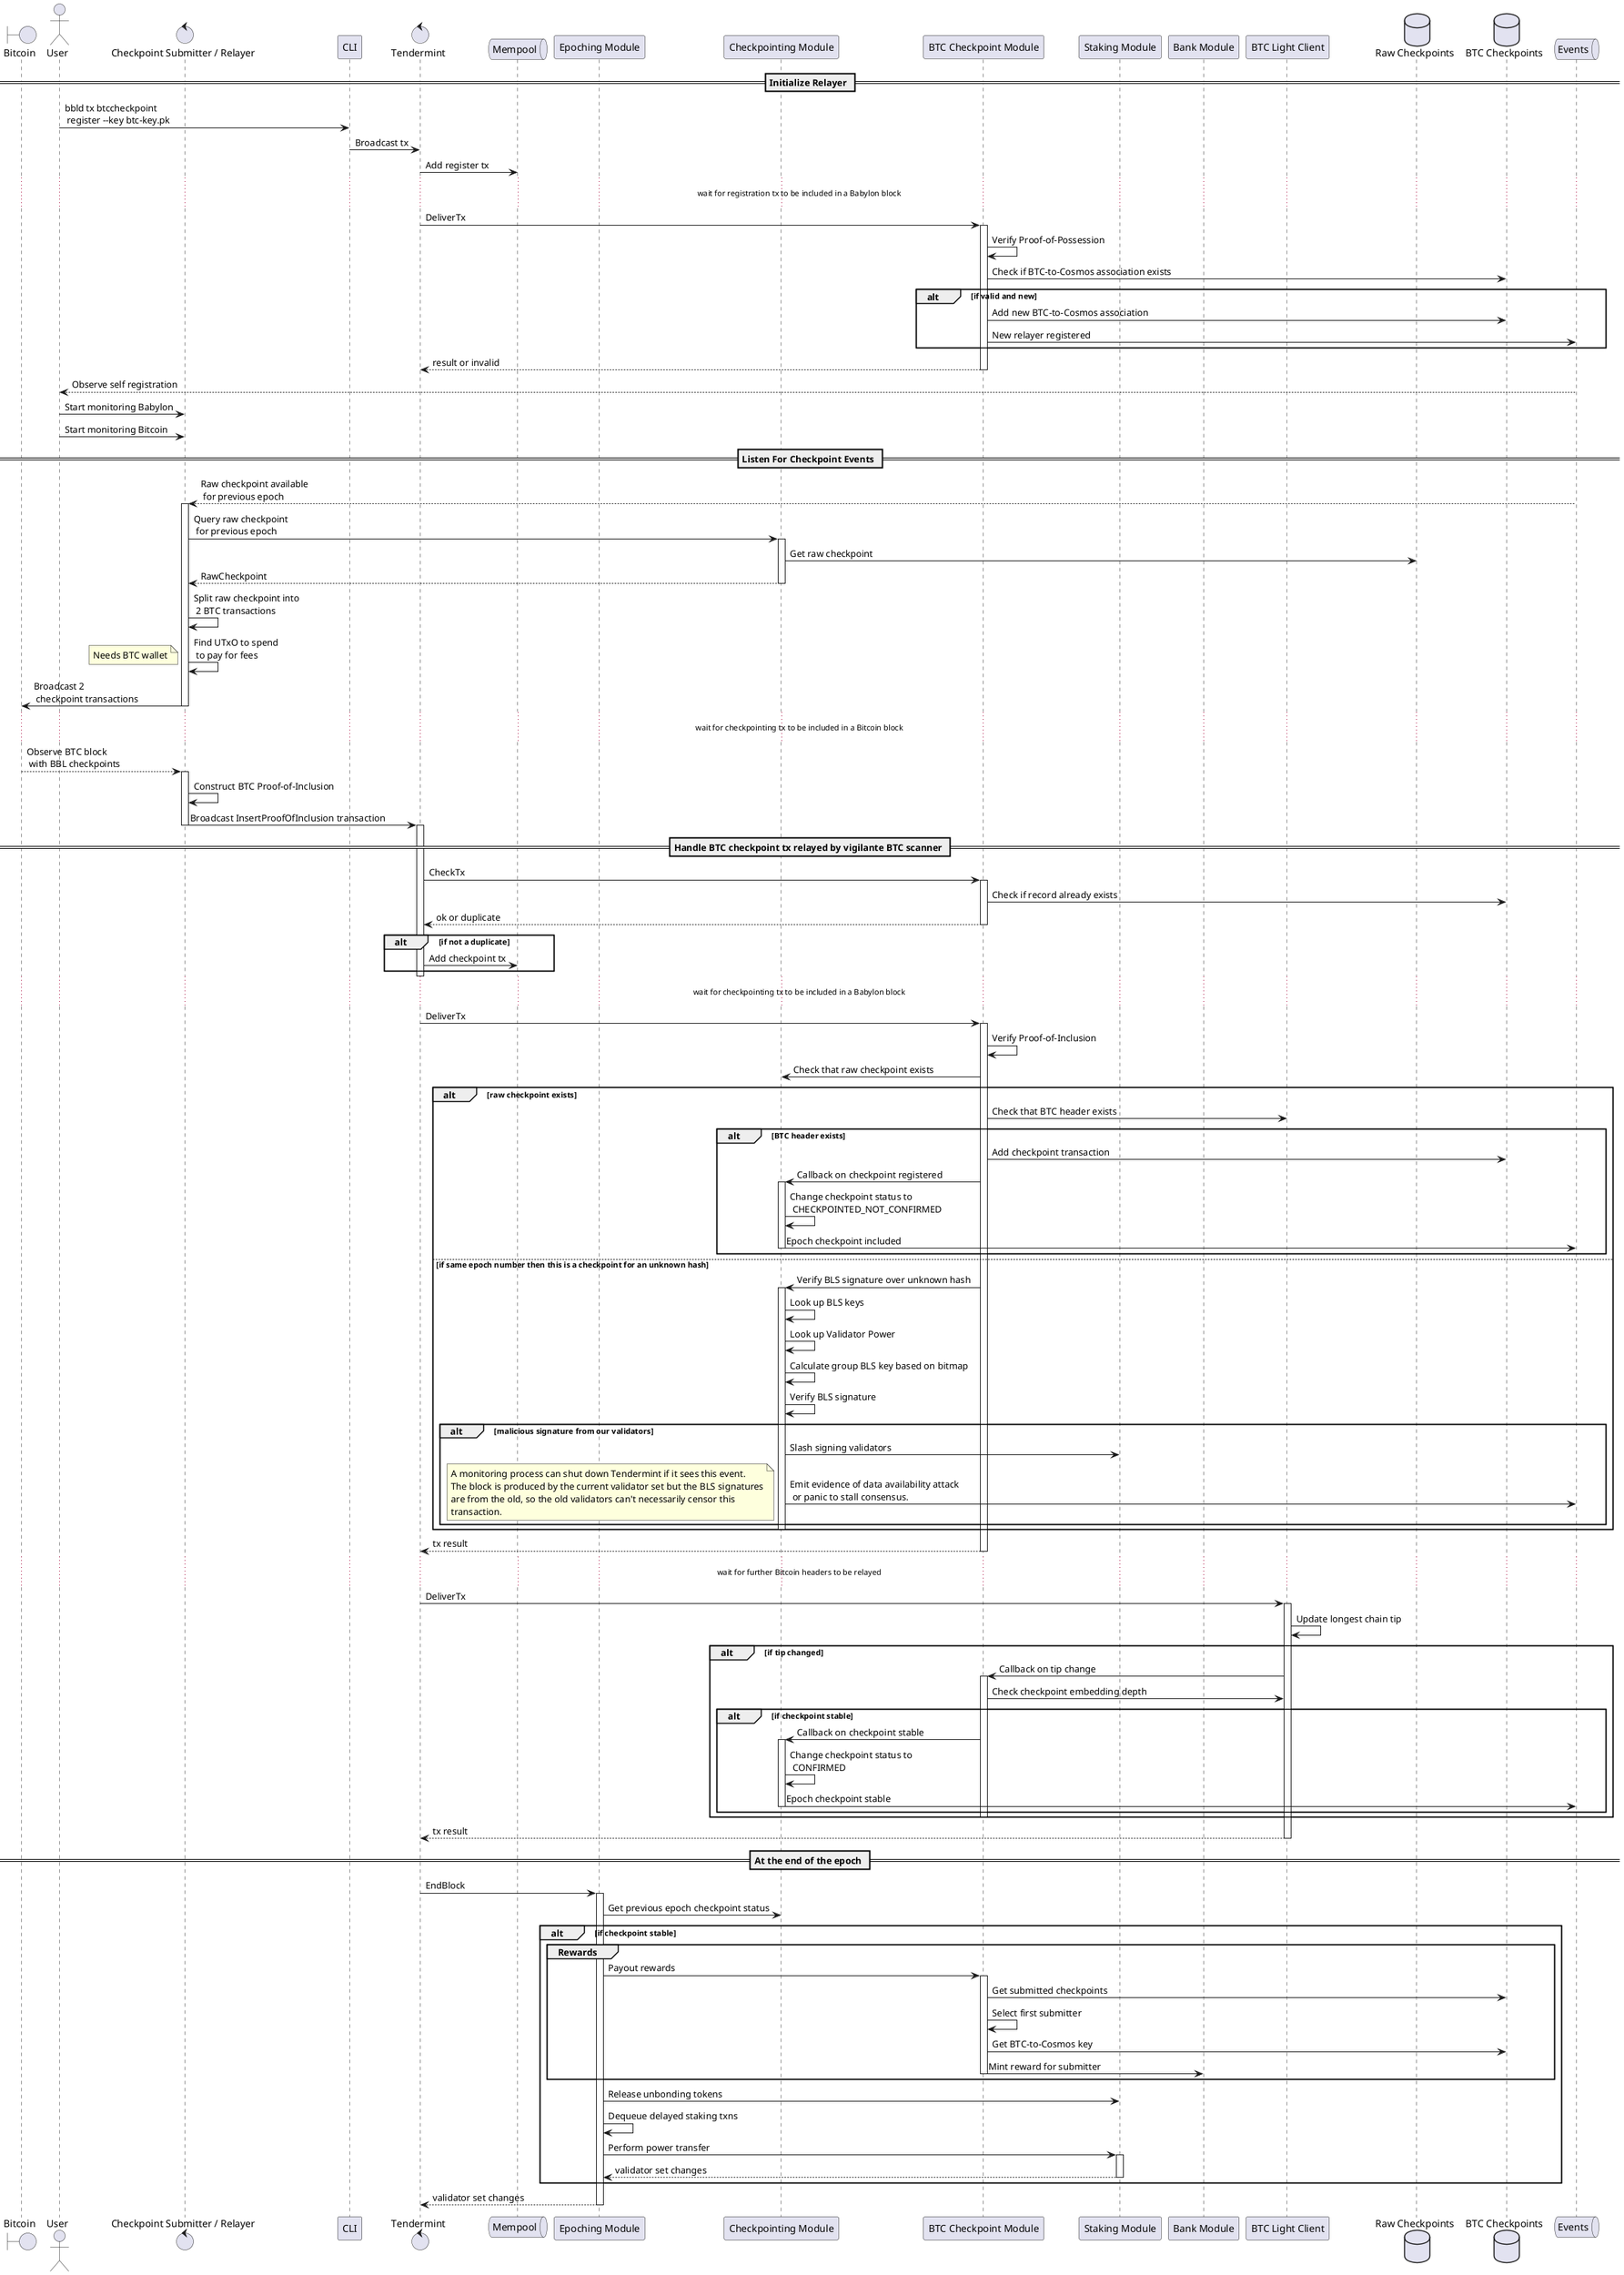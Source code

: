 @startuml Submit Checkpoint
boundary    Bitcoin
actor       User
control     "Checkpoint Submitter / Relayer" as submitter
participant CLI
control     Tendermint
queue       Mempool
participant "Epoching Module"   as epoching
participant "Checkpointing Module"  as checkpointing
participant "BTC Checkpoint Module" as btccheckpoint
participant "Staking Module"    as staking
participant "Bank Module"       as bank
participant "BTC Light Client"  as btclightclient
database    "Raw Checkpoints"   as rawckpts
database    "BTC Checkpoints"   as btcckpts
queue       Events

== Initialize Relayer ==

User -> CLI : bbld tx btccheckpoint \n register --key btc-key.pk
CLI -> Tendermint : Broadcast tx
Tendermint -> Mempool : Add register tx

... wait for registration tx to be included in a Babylon block ...

Tendermint -> btccheckpoint ++ : DeliverTx
btccheckpoint -> btccheckpoint : Verify Proof-of-Possession
btccheckpoint -> btcckpts : Check if BTC-to-Cosmos association exists
alt if valid and new
  btccheckpoint -> btcckpts : Add new BTC-to-Cosmos association
  btccheckpoint -> Events : New relayer registered
end
return result or invalid

Events --> User : Observe self registration
User -> submitter : Start monitoring Babylon
User -> submitter : Start monitoring Bitcoin

== Listen For Checkpoint Events ==

Events --> submitter ++ : Raw checkpoint available \n for previous epoch
submitter -> checkpointing ++ : Query raw checkpoint \n for previous epoch
checkpointing -> rawckpts : Get raw checkpoint
return RawCheckpoint

submitter -> submitter : Split raw checkpoint into \n 2 BTC transactions
submitter -> submitter : Find UTxO to spend \n to pay for fees
note left
  Needs BTC wallet
end note
submitter -> Bitcoin -- : Broadcast 2 \n checkpoint transactions

... wait for checkpointing tx to be included in a Bitcoin block ...

Bitcoin --> submitter ++ : Observe BTC block \n with BBL checkpoints
submitter -> submitter : Construct BTC Proof-of-Inclusion
submitter -> Tendermint --++ : Broadcast InsertProofOfInclusion transaction

== Handle BTC checkpoint tx relayed by vigilante BTC scanner ==

Tendermint -> btccheckpoint ++ : CheckTx
btccheckpoint -> btcckpts : Check if record already exists
return ok or duplicate
alt if not a duplicate
  Tendermint -> Mempool : Add checkpoint tx
end
deactivate Tendermint

... wait for checkpointing tx to be included in a Babylon block ...

Tendermint -> btccheckpoint ++ : DeliverTx
btccheckpoint -> btccheckpoint : Verify Proof-of-Inclusion
btccheckpoint -> checkpointing : Check that raw checkpoint exists
alt raw checkpoint exists
  btccheckpoint -> btclightclient : Check that BTC header exists
  alt BTC header exists
    btccheckpoint -> btcckpts : Add checkpoint transaction
    btccheckpoint -> checkpointing ++ : Callback on checkpoint registered
    checkpointing -> checkpointing : Change checkpoint status to \n CHECKPOINTED_NOT_CONFIRMED
    checkpointing -> Events -- : Epoch checkpoint included
  end
else if same epoch number then this is a checkpoint for an unknown hash
  btccheckpoint -> checkpointing ++ : Verify BLS signature over unknown hash
  checkpointing -> checkpointing : Look up BLS keys
  checkpointing -> checkpointing : Look up Validator Power
  checkpointing -> checkpointing : Calculate group BLS key based on bitmap
  checkpointing -> checkpointing : Verify BLS signature
  alt malicious signature from our validators
    checkpointing -> staking : Slash signing validators
    checkpointing -> Events : Emit evidence of data availability attack \n or panic to stall consensus.
    note left
      A monitoring process can shut down Tendermint if it sees this event.
      The block is produced by the current validator set but the BLS signatures
      are from the old, so the old validators can't necessarily censor this
      transaction.
    end note
  end
  deactivate checkpointing
end
return tx result

... wait for further Bitcoin headers to be relayed ...

Tendermint -> btclightclient ++ : DeliverTx
btclightclient -> btclightclient : Update longest chain tip
alt if tip changed
  btclightclient -> btccheckpoint ++ : Callback on tip change
  btccheckpoint -> btclightclient : Check checkpoint embedding depth
  alt if checkpoint stable
    btccheckpoint -> checkpointing ++ : Callback on checkpoint stable
    checkpointing -> checkpointing : Change checkpoint status to \n CONFIRMED
    checkpointing -> Events -- : Epoch checkpoint stable
  end
  deactivate btccheckpoint
end
return tx result

== At the end of the epoch ==

Tendermint -> epoching ++ : EndBlock
epoching -> checkpointing : Get previous epoch checkpoint status
alt if checkpoint stable
  group Rewards
    epoching -> btccheckpoint ++ : Payout rewards
    btccheckpoint -> btcckpts : Get submitted checkpoints
    btccheckpoint -> btccheckpoint : Select first submitter
    btccheckpoint -> btcckpts : Get BTC-to-Cosmos key
    btccheckpoint -> bank -- : Mint reward for submitter
  end
  epoching -> staking : Release unbonding tokens
  epoching -> epoching : Dequeue delayed staking txns
  epoching -> staking ++ : Perform power transfer
  return validator set changes
end
return validator set changes

@enduml
